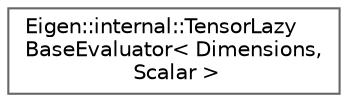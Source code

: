 digraph "类继承关系图"
{
 // LATEX_PDF_SIZE
  bgcolor="transparent";
  edge [fontname=Helvetica,fontsize=10,labelfontname=Helvetica,labelfontsize=10];
  node [fontname=Helvetica,fontsize=10,shape=box,height=0.2,width=0.4];
  rankdir="LR";
  Node0 [id="Node000000",label="Eigen::internal::TensorLazy\lBaseEvaluator\< Dimensions,\l Scalar \>",height=0.2,width=0.4,color="grey40", fillcolor="white", style="filled",URL="$class_eigen_1_1internal_1_1_tensor_lazy_base_evaluator.html",tooltip=" "];
}
